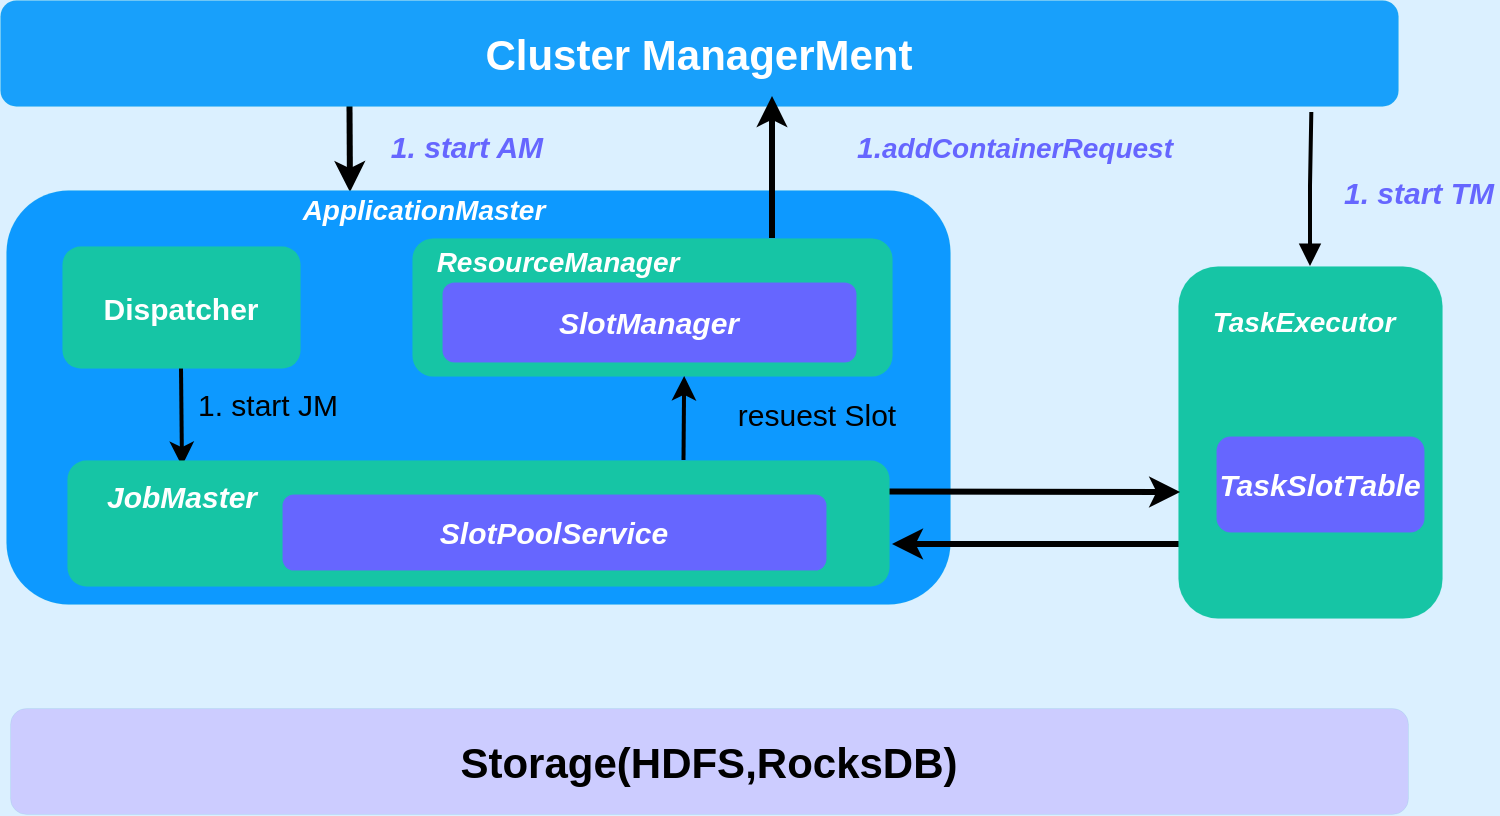 <mxfile version="20.2.3" type="github">
  <diagram id="B08--2EqLzE5zOx2Na2t" name="第 1 页">
    <mxGraphModel dx="1422" dy="762" grid="0" gridSize="10" guides="1" tooltips="1" connect="1" arrows="1" fold="1" page="1" pageScale="1" pageWidth="827" pageHeight="1169" background="#DBF0FF" math="0" shadow="0">
      <root>
        <mxCell id="0" />
        <mxCell id="1" parent="0" />
        <mxCell id="toyEuhSuymfJruUeBJBz-30" style="edgeStyle=none;rounded=0;orthogonalLoop=1;jettySize=auto;html=1;exitX=0.25;exitY=1;exitDx=0;exitDy=0;fontSize=15;fontColor=#FFFFFF;strokeWidth=3;" parent="1" source="toyEuhSuymfJruUeBJBz-9" edge="1">
          <mxGeometry relative="1" as="geometry">
            <mxPoint x="249" y="170" as="targetPoint" />
          </mxGeometry>
        </mxCell>
        <mxCell id="toyEuhSuymfJruUeBJBz-9" value="&lt;b&gt;&lt;font style=&quot;font-size: 21px;&quot;&gt;Cluster ManagerMent&lt;/font&gt;&lt;/b&gt;" style="rounded=1;whiteSpace=wrap;html=1;fontColor=#FFFFFF;strokeColor=#16C5A5;strokeWidth=0;fillColor=#18A0FB;" parent="1" vertex="1">
          <mxGeometry x="74" y="74" width="699" height="53" as="geometry" />
        </mxCell>
        <mxCell id="toyEuhSuymfJruUeBJBz-18" value="" style="rounded=1;whiteSpace=wrap;html=1;fontSize=21;fontColor=#FFFFFF;strokeColor=#16C5A5;strokeWidth=0;fillColor=#0D99FF;" parent="1" vertex="1">
          <mxGeometry x="77" y="169" width="472" height="207" as="geometry" />
        </mxCell>
        <mxCell id="toyEuhSuymfJruUeBJBz-20" value="&lt;font style=&quot;font-size: 14px;&quot;&gt;&lt;b&gt;&lt;i&gt;ApplicationMaster&lt;/i&gt;&lt;/b&gt;&lt;/font&gt;" style="text;html=1;strokeColor=none;fillColor=none;align=center;verticalAlign=middle;whiteSpace=wrap;rounded=0;fontSize=21;fontColor=#FFFFFF;" parent="1" vertex="1">
          <mxGeometry x="198" y="161" width="176" height="30" as="geometry" />
        </mxCell>
        <mxCell id="toyEuhSuymfJruUeBJBz-45" style="edgeStyle=none;rounded=0;orthogonalLoop=1;jettySize=auto;html=1;exitX=0.008;exitY=0.79;exitDx=0;exitDy=0;fontSize=14;fontColor=#000000;exitPerimeter=0;strokeWidth=3;" parent="1" source="toyEuhSuymfJruUeBJBz-21" edge="1">
          <mxGeometry relative="1" as="geometry">
            <mxPoint x="520" y="346" as="targetPoint" />
          </mxGeometry>
        </mxCell>
        <mxCell id="toyEuhSuymfJruUeBJBz-52" style="edgeStyle=orthogonalEdgeStyle;rounded=0;orthogonalLoop=1;jettySize=auto;html=1;exitX=0.5;exitY=0;exitDx=0;exitDy=0;entryX=0.938;entryY=1.057;entryDx=0;entryDy=0;entryPerimeter=0;fontSize=14;fontColor=#000000;endArrow=none;endFill=0;strokeWidth=2;fillColor=none;startArrow=block;startFill=1;" parent="1" source="toyEuhSuymfJruUeBJBz-21" target="toyEuhSuymfJruUeBJBz-9" edge="1">
          <mxGeometry relative="1" as="geometry" />
        </mxCell>
        <mxCell id="toyEuhSuymfJruUeBJBz-21" value="" style="rounded=1;whiteSpace=wrap;html=1;fontSize=21;fontColor=#FFFFFF;strokeColor=#16C5A5;strokeWidth=0;fillColor=#16C5A5;" parent="1" vertex="1">
          <mxGeometry x="663" y="207" width="132" height="176" as="geometry" />
        </mxCell>
        <mxCell id="toyEuhSuymfJruUeBJBz-38" style="edgeStyle=none;rounded=0;orthogonalLoop=1;jettySize=auto;html=1;exitX=0.5;exitY=1;exitDx=0;exitDy=0;entryX=0.5;entryY=0;entryDx=0;entryDy=0;fontSize=14;fontColor=#FFFFFF;strokeWidth=2;endArrow=classic;endFill=1;" parent="1" source="toyEuhSuymfJruUeBJBz-22" target="toyEuhSuymfJruUeBJBz-29" edge="1">
          <mxGeometry relative="1" as="geometry" />
        </mxCell>
        <mxCell id="toyEuhSuymfJruUeBJBz-22" value="&lt;b&gt;&lt;font style=&quot;font-size: 15px;&quot;&gt;Dispatcher&lt;/font&gt;&lt;/b&gt;" style="rounded=1;whiteSpace=wrap;html=1;fontSize=14;fontColor=#FFFFFF;strokeColor=#16C5A5;strokeWidth=0;fillColor=#16C5A5;" parent="1" vertex="1">
          <mxGeometry x="105" y="197" width="119" height="61" as="geometry" />
        </mxCell>
        <mxCell id="toyEuhSuymfJruUeBJBz-57" style="rounded=0;orthogonalLoop=1;jettySize=auto;html=1;exitX=0.75;exitY=0;exitDx=0;exitDy=0;fontSize=14;fontColor=#000000;startArrow=none;startFill=0;endArrow=classic;endFill=1;strokeWidth=3;fillColor=none;" parent="1" source="toyEuhSuymfJruUeBJBz-23" edge="1">
          <mxGeometry relative="1" as="geometry">
            <mxPoint x="460" y="122" as="targetPoint" />
          </mxGeometry>
        </mxCell>
        <mxCell id="toyEuhSuymfJruUeBJBz-23" value="" style="rounded=1;whiteSpace=wrap;html=1;fontSize=14;fontColor=#FFFFFF;strokeColor=#16C5A5;strokeWidth=0;fillColor=#16C5A5;" parent="1" vertex="1">
          <mxGeometry x="280" y="193" width="240" height="69" as="geometry" />
        </mxCell>
        <mxCell id="toyEuhSuymfJruUeBJBz-41" style="edgeStyle=none;rounded=0;orthogonalLoop=1;jettySize=auto;html=1;exitX=0.75;exitY=0;exitDx=0;exitDy=0;fontSize=14;fontColor=#000000;entryX=0.567;entryY=1;entryDx=0;entryDy=0;entryPerimeter=0;strokeWidth=2;" parent="1" source="toyEuhSuymfJruUeBJBz-24" target="toyEuhSuymfJruUeBJBz-23" edge="1">
          <mxGeometry relative="1" as="geometry">
            <mxPoint x="420" y="260" as="targetPoint" />
          </mxGeometry>
        </mxCell>
        <mxCell id="toyEuhSuymfJruUeBJBz-47" style="edgeStyle=none;rounded=0;orthogonalLoop=1;jettySize=auto;html=1;exitX=1;exitY=0.25;exitDx=0;exitDy=0;entryX=0.008;entryY=0.642;entryDx=0;entryDy=0;entryPerimeter=0;fontSize=14;fontColor=#000000;fillColor=none;strokeWidth=3;" parent="1" source="toyEuhSuymfJruUeBJBz-24" target="toyEuhSuymfJruUeBJBz-21" edge="1">
          <mxGeometry relative="1" as="geometry" />
        </mxCell>
        <mxCell id="toyEuhSuymfJruUeBJBz-24" value="" style="rounded=1;whiteSpace=wrap;html=1;fontSize=14;fontColor=#FFFFFF;strokeColor=#16C5A5;strokeWidth=0;fillColor=#16C5A5;" parent="1" vertex="1">
          <mxGeometry x="107.5" y="304" width="411" height="63" as="geometry" />
        </mxCell>
        <mxCell id="toyEuhSuymfJruUeBJBz-28" value="&lt;span style=&quot;font-size: 21px;&quot;&gt;&lt;b&gt;&lt;font color=&quot;#000000&quot;&gt;Storage(HDFS,RocksDB)&lt;/font&gt;&lt;/b&gt;&lt;/span&gt;" style="rounded=1;whiteSpace=wrap;html=1;fontColor=#FFFFFF;strokeColor=#16C5A5;strokeWidth=0;fillColor=#CCCCFF;" parent="1" vertex="1">
          <mxGeometry x="79" y="428" width="699" height="53" as="geometry" />
        </mxCell>
        <mxCell id="toyEuhSuymfJruUeBJBz-29" value="&lt;b&gt;&lt;i&gt;&lt;font color=&quot;#ffffff&quot;&gt;JobMaster&lt;/font&gt;&lt;/i&gt;&lt;/b&gt;" style="text;html=1;strokeColor=none;fillColor=none;align=center;verticalAlign=middle;whiteSpace=wrap;rounded=0;fontSize=15;fontColor=#000000;" parent="1" vertex="1">
          <mxGeometry x="135" y="307" width="60" height="30" as="geometry" />
        </mxCell>
        <mxCell id="toyEuhSuymfJruUeBJBz-31" value="&lt;font color=&quot;#6666ff&quot;&gt;&lt;i&gt;&lt;b&gt;1. start AM&lt;/b&gt;&lt;/i&gt;&lt;/font&gt;" style="text;html=1;strokeColor=none;fillColor=none;align=center;verticalAlign=middle;whiteSpace=wrap;rounded=0;fontSize=15;fontColor=#FFFFFF;" parent="1" vertex="1">
          <mxGeometry x="256" y="133" width="103" height="28" as="geometry" />
        </mxCell>
        <mxCell id="toyEuhSuymfJruUeBJBz-33" value="&lt;font color=&quot;#ffffff&quot;&gt;&lt;b&gt;&lt;i&gt;SlotPoolService&lt;/i&gt;&lt;/b&gt;&lt;/font&gt;" style="rounded=1;whiteSpace=wrap;html=1;fontSize=15;fontColor=#6666FF;strokeColor=#16C5A5;strokeWidth=0;fillColor=#6666FF;" parent="1" vertex="1">
          <mxGeometry x="215" y="321" width="272" height="38" as="geometry" />
        </mxCell>
        <mxCell id="toyEuhSuymfJruUeBJBz-35" value="&lt;font color=&quot;#ffffff&quot;&gt;&lt;b&gt;&lt;i&gt;SlotManager&lt;/i&gt;&lt;/b&gt;&lt;/font&gt;" style="rounded=1;whiteSpace=wrap;html=1;fontSize=15;fontColor=#6666FF;strokeColor=#16C5A5;strokeWidth=0;fillColor=#6666FF;" parent="1" vertex="1">
          <mxGeometry x="295" y="215" width="207" height="40" as="geometry" />
        </mxCell>
        <mxCell id="toyEuhSuymfJruUeBJBz-36" value="&lt;font color=&quot;#ffffff&quot;&gt;&lt;b&gt;&lt;i&gt;TaskSlotTable&lt;/i&gt;&lt;/b&gt;&lt;/font&gt;" style="rounded=1;whiteSpace=wrap;html=1;fontSize=15;fontColor=#6666FF;strokeColor=#16C5A5;strokeWidth=0;fillColor=#6666FF;" parent="1" vertex="1">
          <mxGeometry x="682" y="292" width="104" height="48" as="geometry" />
        </mxCell>
        <mxCell id="toyEuhSuymfJruUeBJBz-37" value="&lt;b&gt;&lt;i&gt;&lt;font style=&quot;font-size: 14px;&quot;&gt;ResourceManager&lt;/font&gt;&lt;/i&gt;&lt;/b&gt;" style="text;html=1;strokeColor=none;fillColor=none;align=center;verticalAlign=middle;whiteSpace=wrap;rounded=0;fontSize=15;fontColor=#FFFFFF;" parent="1" vertex="1">
          <mxGeometry x="323" y="189" width="60" height="30" as="geometry" />
        </mxCell>
        <mxCell id="toyEuhSuymfJruUeBJBz-40" value="&lt;font color=&quot;#000000&quot;&gt;1. start JM&lt;/font&gt;" style="text;html=1;strokeColor=none;fillColor=none;align=center;verticalAlign=middle;whiteSpace=wrap;rounded=0;fontSize=15;fontColor=#FFFFFF;" parent="1" vertex="1">
          <mxGeometry x="170" y="266" width="76" height="20" as="geometry" />
        </mxCell>
        <mxCell id="toyEuhSuymfJruUeBJBz-44" value="&lt;font style=&quot;font-size: 14px;&quot;&gt;&lt;b&gt;&lt;i&gt;TaskExecutor&lt;/i&gt;&lt;/b&gt;&lt;/font&gt;" style="text;html=1;strokeColor=none;fillColor=none;align=center;verticalAlign=middle;whiteSpace=wrap;rounded=0;fontSize=21;fontColor=#FFFFFF;" parent="1" vertex="1">
          <mxGeometry x="638" y="217" width="176" height="30" as="geometry" />
        </mxCell>
        <mxCell id="toyEuhSuymfJruUeBJBz-53" value="&lt;font color=&quot;#6666ff&quot;&gt;&lt;b&gt;&lt;i&gt;1. start TM&lt;/i&gt;&lt;/b&gt;&lt;/font&gt;" style="text;html=1;strokeColor=none;fillColor=none;align=center;verticalAlign=middle;whiteSpace=wrap;rounded=0;fontSize=15;fontColor=#FFFFFF;" parent="1" vertex="1">
          <mxGeometry x="744" y="159" width="79" height="21" as="geometry" />
        </mxCell>
        <mxCell id="toyEuhSuymfJruUeBJBz-58" value="&lt;b&gt;&lt;i&gt;&lt;font color=&quot;#6666ff&quot;&gt;1.&lt;/font&gt;&lt;span style=&quot;font-size: 14px; text-align: left;&quot;&gt;&lt;font color=&quot;#6666ff&quot;&gt;addContainerRequest&lt;/font&gt;&lt;/span&gt;&lt;font color=&quot;#6666ff&quot;&gt;&lt;br&gt;&amp;nbsp;&lt;/font&gt;&lt;/i&gt;&lt;/b&gt;" style="text;html=1;strokeColor=none;fillColor=none;align=center;verticalAlign=middle;whiteSpace=wrap;rounded=0;fontSize=15;fontColor=#FFFFFF;" parent="1" vertex="1">
          <mxGeometry x="486" y="142" width="191" height="28" as="geometry" />
        </mxCell>
        <mxCell id="toyEuhSuymfJruUeBJBz-59" value="&lt;font color=&quot;#000000&quot;&gt;resuest Slot&lt;/font&gt;" style="text;html=1;strokeColor=none;fillColor=none;align=center;verticalAlign=middle;whiteSpace=wrap;rounded=0;fontSize=15;fontColor=#FFFFFF;" parent="1" vertex="1">
          <mxGeometry x="436" y="274" width="93" height="14" as="geometry" />
        </mxCell>
      </root>
    </mxGraphModel>
  </diagram>
</mxfile>

